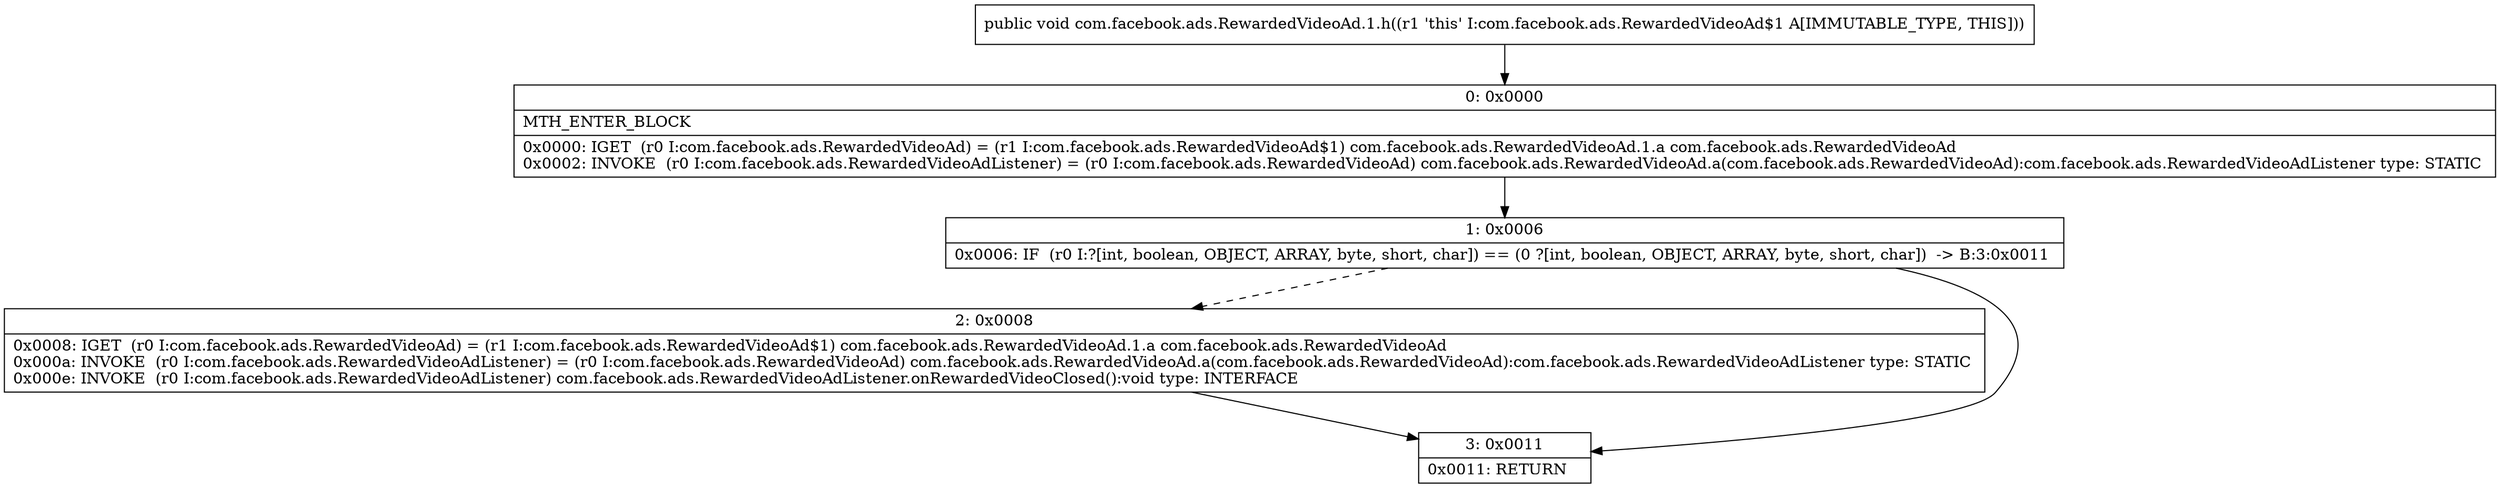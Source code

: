 digraph "CFG forcom.facebook.ads.RewardedVideoAd.1.h()V" {
Node_0 [shape=record,label="{0\:\ 0x0000|MTH_ENTER_BLOCK\l|0x0000: IGET  (r0 I:com.facebook.ads.RewardedVideoAd) = (r1 I:com.facebook.ads.RewardedVideoAd$1) com.facebook.ads.RewardedVideoAd.1.a com.facebook.ads.RewardedVideoAd \l0x0002: INVOKE  (r0 I:com.facebook.ads.RewardedVideoAdListener) = (r0 I:com.facebook.ads.RewardedVideoAd) com.facebook.ads.RewardedVideoAd.a(com.facebook.ads.RewardedVideoAd):com.facebook.ads.RewardedVideoAdListener type: STATIC \l}"];
Node_1 [shape=record,label="{1\:\ 0x0006|0x0006: IF  (r0 I:?[int, boolean, OBJECT, ARRAY, byte, short, char]) == (0 ?[int, boolean, OBJECT, ARRAY, byte, short, char])  \-\> B:3:0x0011 \l}"];
Node_2 [shape=record,label="{2\:\ 0x0008|0x0008: IGET  (r0 I:com.facebook.ads.RewardedVideoAd) = (r1 I:com.facebook.ads.RewardedVideoAd$1) com.facebook.ads.RewardedVideoAd.1.a com.facebook.ads.RewardedVideoAd \l0x000a: INVOKE  (r0 I:com.facebook.ads.RewardedVideoAdListener) = (r0 I:com.facebook.ads.RewardedVideoAd) com.facebook.ads.RewardedVideoAd.a(com.facebook.ads.RewardedVideoAd):com.facebook.ads.RewardedVideoAdListener type: STATIC \l0x000e: INVOKE  (r0 I:com.facebook.ads.RewardedVideoAdListener) com.facebook.ads.RewardedVideoAdListener.onRewardedVideoClosed():void type: INTERFACE \l}"];
Node_3 [shape=record,label="{3\:\ 0x0011|0x0011: RETURN   \l}"];
MethodNode[shape=record,label="{public void com.facebook.ads.RewardedVideoAd.1.h((r1 'this' I:com.facebook.ads.RewardedVideoAd$1 A[IMMUTABLE_TYPE, THIS])) }"];
MethodNode -> Node_0;
Node_0 -> Node_1;
Node_1 -> Node_2[style=dashed];
Node_1 -> Node_3;
Node_2 -> Node_3;
}

